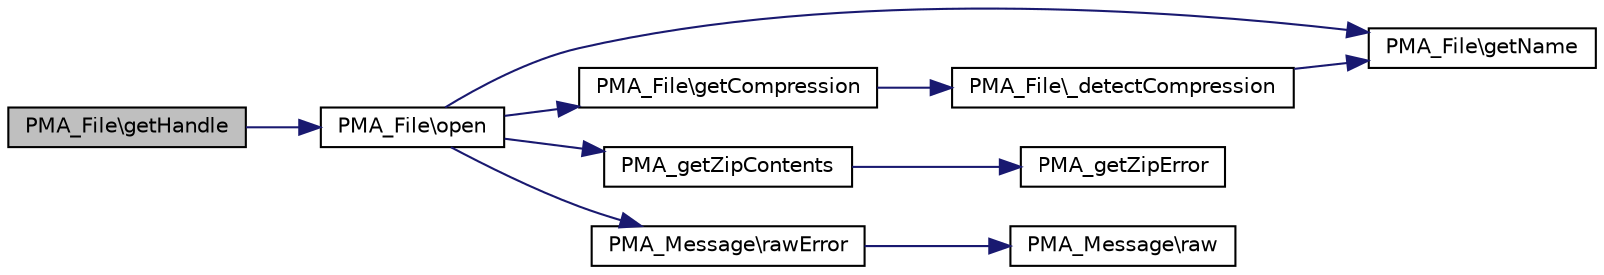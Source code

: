 digraph G
{
  edge [fontname="Helvetica",fontsize="10",labelfontname="Helvetica",labelfontsize="10"];
  node [fontname="Helvetica",fontsize="10",shape=record];
  rankdir="LR";
  Node1 [label="PMA_File\\getHandle",height=0.2,width=0.4,color="black", fillcolor="grey75", style="filled" fontcolor="black"];
  Node1 -> Node2 [color="midnightblue",fontsize="10",style="solid",fontname="Helvetica"];
  Node2 [label="PMA_File\\open",height=0.2,width=0.4,color="black", fillcolor="white", style="filled",URL="$classPMA__File.html#a72a7f3cd923403424f9b4f64deed6051"];
  Node2 -> Node3 [color="midnightblue",fontsize="10",style="solid",fontname="Helvetica"];
  Node3 [label="PMA_File\\getName",height=0.2,width=0.4,color="black", fillcolor="white", style="filled",URL="$classPMA__File.html#afab9c410d91bf9ceb59cb2aa58fc8e6d",tooltip="accessor"];
  Node2 -> Node4 [color="midnightblue",fontsize="10",style="solid",fontname="Helvetica"];
  Node4 [label="PMA_File\\getCompression",height=0.2,width=0.4,color="black", fillcolor="white", style="filled",URL="$classPMA__File.html#a47d8ee542a7e6e5332854ce4cedb1246"];
  Node4 -> Node5 [color="midnightblue",fontsize="10",style="solid",fontname="Helvetica"];
  Node5 [label="PMA_File\\_detectCompression",height=0.2,width=0.4,color="black", fillcolor="white", style="filled",URL="$classPMA__File.html#a12fda3bf1e0cc07bcbe4c0d90424c7ca",tooltip="Detects what compression filse uses."];
  Node5 -> Node3 [color="midnightblue",fontsize="10",style="solid",fontname="Helvetica"];
  Node2 -> Node6 [color="midnightblue",fontsize="10",style="solid",fontname="Helvetica"];
  Node6 [label="PMA_getZipContents",height=0.2,width=0.4,color="black", fillcolor="white", style="filled",URL="$zip__extension_8lib_8php.html#acbf0adcf5ce4c88a74872edfc89ef1b2",tooltip="Gets zip file contents."];
  Node6 -> Node7 [color="midnightblue",fontsize="10",style="solid",fontname="Helvetica"];
  Node7 [label="PMA_getZipError",height=0.2,width=0.4,color="black", fillcolor="white", style="filled",URL="$zip__extension_8lib_8php.html#a6b55f44e988f9a72123e1cf4be3b9626",tooltip="Gets zip error message."];
  Node2 -> Node8 [color="midnightblue",fontsize="10",style="solid",fontname="Helvetica"];
  Node8 [label="PMA_Message\\rawError",height=0.2,width=0.4,color="black", fillcolor="white", style="filled",URL="$classPMA__Message.html#a481d16641549716c47b2193ea3ccd998",tooltip="get PMA_Message of type error with custom content"];
  Node8 -> Node9 [color="midnightblue",fontsize="10",style="solid",fontname="Helvetica"];
  Node9 [label="PMA_Message\\raw",height=0.2,width=0.4,color="black", fillcolor="white", style="filled",URL="$classPMA__Message.html#ab2bf59f6a8e3db8f4d74167b51ee897b",tooltip="get PMA_Message with customized content"];
}
